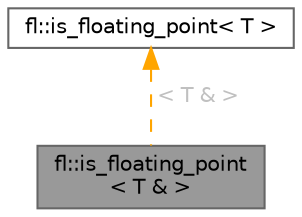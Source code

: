 digraph "fl::is_floating_point&lt; T &amp; &gt;"
{
 // INTERACTIVE_SVG=YES
 // LATEX_PDF_SIZE
  bgcolor="transparent";
  edge [fontname=Helvetica,fontsize=10,labelfontname=Helvetica,labelfontsize=10];
  node [fontname=Helvetica,fontsize=10,shape=box,height=0.2,width=0.4];
  Node1 [id="Node000001",label="fl::is_floating_point\l\< T & \>",height=0.2,width=0.4,color="gray40", fillcolor="grey60", style="filled", fontcolor="black",tooltip=" "];
  Node2 -> Node1 [id="edge1_Node000001_Node000002",dir="back",color="orange",style="dashed",tooltip=" ",label=" \< T & \>",fontcolor="grey" ];
  Node2 [id="Node000002",label="fl::is_floating_point\< T \>",height=0.2,width=0.4,color="gray40", fillcolor="white", style="filled",URL="$d5/d7f/structfl_1_1is__floating__point.html",tooltip=" "];
}
